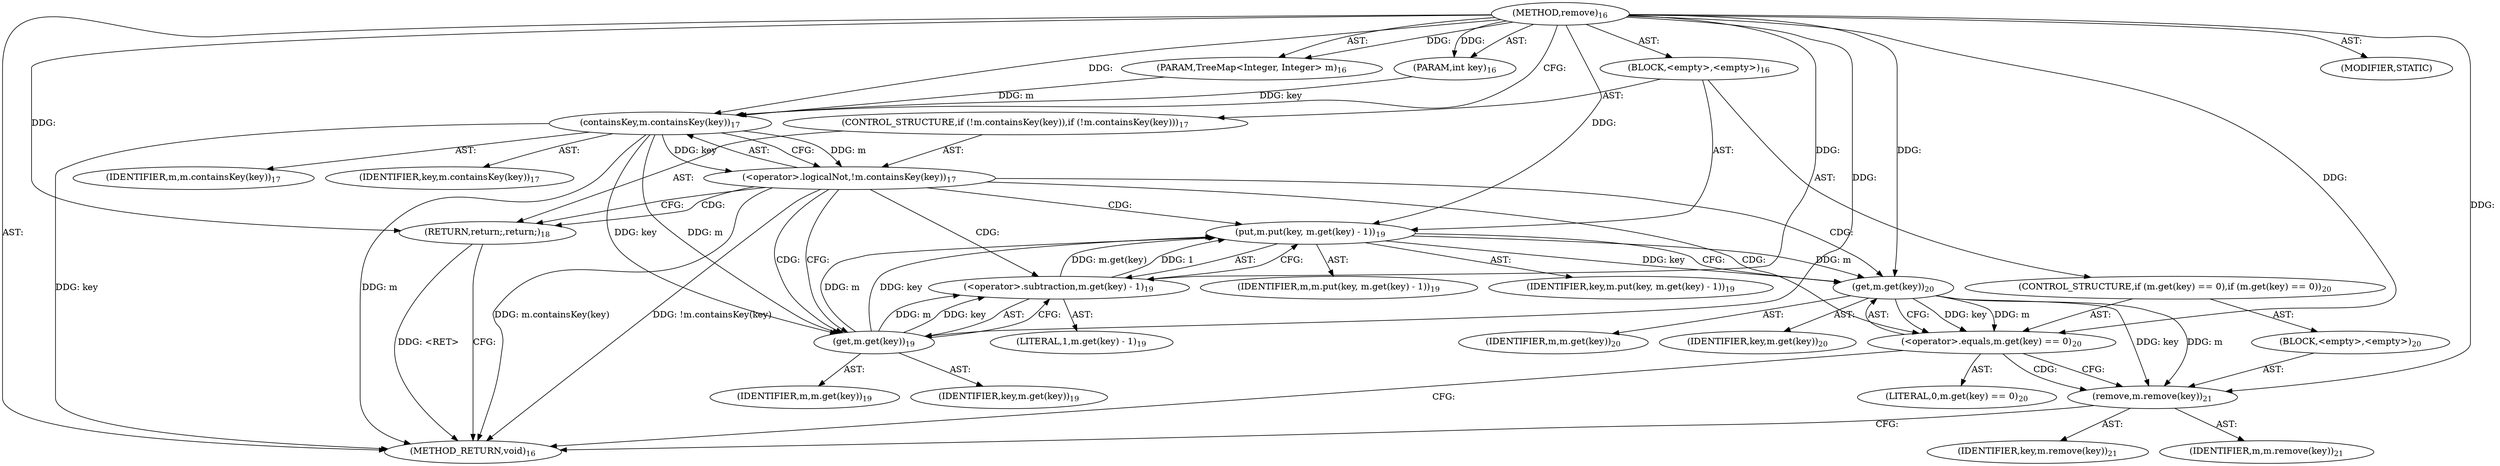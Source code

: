 digraph "remove" {  
"46" [label = <(METHOD,remove)<SUB>16</SUB>> ]
"47" [label = <(PARAM,TreeMap&lt;Integer, Integer&gt; m)<SUB>16</SUB>> ]
"48" [label = <(PARAM,int key)<SUB>16</SUB>> ]
"49" [label = <(BLOCK,&lt;empty&gt;,&lt;empty&gt;)<SUB>16</SUB>> ]
"50" [label = <(CONTROL_STRUCTURE,if (!m.containsKey(key)),if (!m.containsKey(key)))<SUB>17</SUB>> ]
"51" [label = <(&lt;operator&gt;.logicalNot,!m.containsKey(key))<SUB>17</SUB>> ]
"52" [label = <(containsKey,m.containsKey(key))<SUB>17</SUB>> ]
"53" [label = <(IDENTIFIER,m,m.containsKey(key))<SUB>17</SUB>> ]
"54" [label = <(IDENTIFIER,key,m.containsKey(key))<SUB>17</SUB>> ]
"55" [label = <(RETURN,return;,return;)<SUB>18</SUB>> ]
"56" [label = <(put,m.put(key, m.get(key) - 1))<SUB>19</SUB>> ]
"57" [label = <(IDENTIFIER,m,m.put(key, m.get(key) - 1))<SUB>19</SUB>> ]
"58" [label = <(IDENTIFIER,key,m.put(key, m.get(key) - 1))<SUB>19</SUB>> ]
"59" [label = <(&lt;operator&gt;.subtraction,m.get(key) - 1)<SUB>19</SUB>> ]
"60" [label = <(get,m.get(key))<SUB>19</SUB>> ]
"61" [label = <(IDENTIFIER,m,m.get(key))<SUB>19</SUB>> ]
"62" [label = <(IDENTIFIER,key,m.get(key))<SUB>19</SUB>> ]
"63" [label = <(LITERAL,1,m.get(key) - 1)<SUB>19</SUB>> ]
"64" [label = <(CONTROL_STRUCTURE,if (m.get(key) == 0),if (m.get(key) == 0))<SUB>20</SUB>> ]
"65" [label = <(&lt;operator&gt;.equals,m.get(key) == 0)<SUB>20</SUB>> ]
"66" [label = <(get,m.get(key))<SUB>20</SUB>> ]
"67" [label = <(IDENTIFIER,m,m.get(key))<SUB>20</SUB>> ]
"68" [label = <(IDENTIFIER,key,m.get(key))<SUB>20</SUB>> ]
"69" [label = <(LITERAL,0,m.get(key) == 0)<SUB>20</SUB>> ]
"70" [label = <(BLOCK,&lt;empty&gt;,&lt;empty&gt;)<SUB>20</SUB>> ]
"71" [label = <(remove,m.remove(key))<SUB>21</SUB>> ]
"72" [label = <(IDENTIFIER,m,m.remove(key))<SUB>21</SUB>> ]
"73" [label = <(IDENTIFIER,key,m.remove(key))<SUB>21</SUB>> ]
"74" [label = <(MODIFIER,STATIC)> ]
"75" [label = <(METHOD_RETURN,void)<SUB>16</SUB>> ]
  "46" -> "47"  [ label = "AST: "] 
  "46" -> "48"  [ label = "AST: "] 
  "46" -> "49"  [ label = "AST: "] 
  "46" -> "74"  [ label = "AST: "] 
  "46" -> "75"  [ label = "AST: "] 
  "49" -> "50"  [ label = "AST: "] 
  "49" -> "56"  [ label = "AST: "] 
  "49" -> "64"  [ label = "AST: "] 
  "50" -> "51"  [ label = "AST: "] 
  "50" -> "55"  [ label = "AST: "] 
  "51" -> "52"  [ label = "AST: "] 
  "52" -> "53"  [ label = "AST: "] 
  "52" -> "54"  [ label = "AST: "] 
  "56" -> "57"  [ label = "AST: "] 
  "56" -> "58"  [ label = "AST: "] 
  "56" -> "59"  [ label = "AST: "] 
  "59" -> "60"  [ label = "AST: "] 
  "59" -> "63"  [ label = "AST: "] 
  "60" -> "61"  [ label = "AST: "] 
  "60" -> "62"  [ label = "AST: "] 
  "64" -> "65"  [ label = "AST: "] 
  "64" -> "70"  [ label = "AST: "] 
  "65" -> "66"  [ label = "AST: "] 
  "65" -> "69"  [ label = "AST: "] 
  "66" -> "67"  [ label = "AST: "] 
  "66" -> "68"  [ label = "AST: "] 
  "70" -> "71"  [ label = "AST: "] 
  "71" -> "72"  [ label = "AST: "] 
  "71" -> "73"  [ label = "AST: "] 
  "56" -> "66"  [ label = "CFG: "] 
  "51" -> "55"  [ label = "CFG: "] 
  "51" -> "60"  [ label = "CFG: "] 
  "55" -> "75"  [ label = "CFG: "] 
  "59" -> "56"  [ label = "CFG: "] 
  "65" -> "75"  [ label = "CFG: "] 
  "65" -> "71"  [ label = "CFG: "] 
  "52" -> "51"  [ label = "CFG: "] 
  "60" -> "59"  [ label = "CFG: "] 
  "66" -> "65"  [ label = "CFG: "] 
  "71" -> "75"  [ label = "CFG: "] 
  "46" -> "52"  [ label = "CFG: "] 
  "55" -> "75"  [ label = "DDG: &lt;RET&gt;"] 
  "52" -> "75"  [ label = "DDG: m"] 
  "52" -> "75"  [ label = "DDG: key"] 
  "51" -> "75"  [ label = "DDG: m.containsKey(key)"] 
  "51" -> "75"  [ label = "DDG: !m.containsKey(key)"] 
  "46" -> "47"  [ label = "DDG: "] 
  "46" -> "48"  [ label = "DDG: "] 
  "46" -> "55"  [ label = "DDG: "] 
  "60" -> "56"  [ label = "DDG: m"] 
  "46" -> "56"  [ label = "DDG: "] 
  "60" -> "56"  [ label = "DDG: key"] 
  "59" -> "56"  [ label = "DDG: m.get(key)"] 
  "59" -> "56"  [ label = "DDG: 1"] 
  "52" -> "51"  [ label = "DDG: m"] 
  "52" -> "51"  [ label = "DDG: key"] 
  "60" -> "59"  [ label = "DDG: m"] 
  "60" -> "59"  [ label = "DDG: key"] 
  "46" -> "59"  [ label = "DDG: "] 
  "66" -> "65"  [ label = "DDG: m"] 
  "66" -> "65"  [ label = "DDG: key"] 
  "46" -> "65"  [ label = "DDG: "] 
  "47" -> "52"  [ label = "DDG: m"] 
  "46" -> "52"  [ label = "DDG: "] 
  "48" -> "52"  [ label = "DDG: key"] 
  "52" -> "60"  [ label = "DDG: m"] 
  "46" -> "60"  [ label = "DDG: "] 
  "52" -> "60"  [ label = "DDG: key"] 
  "56" -> "66"  [ label = "DDG: m"] 
  "46" -> "66"  [ label = "DDG: "] 
  "56" -> "66"  [ label = "DDG: key"] 
  "66" -> "71"  [ label = "DDG: m"] 
  "46" -> "71"  [ label = "DDG: "] 
  "66" -> "71"  [ label = "DDG: key"] 
  "51" -> "60"  [ label = "CDG: "] 
  "51" -> "65"  [ label = "CDG: "] 
  "51" -> "59"  [ label = "CDG: "] 
  "51" -> "66"  [ label = "CDG: "] 
  "51" -> "55"  [ label = "CDG: "] 
  "51" -> "56"  [ label = "CDG: "] 
  "65" -> "71"  [ label = "CDG: "] 
}
